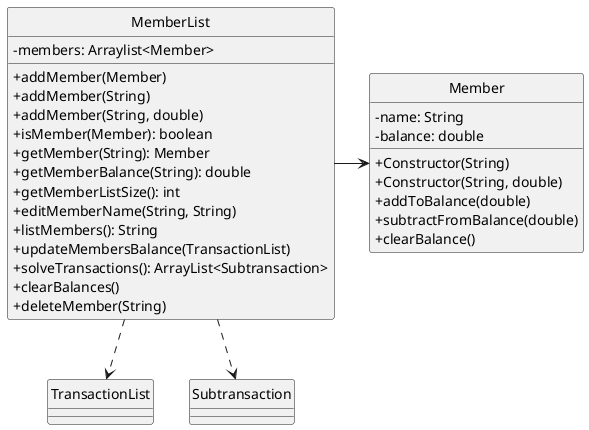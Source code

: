 @startuml
skinparam classAttributeIconSize 0
hide circle

class MemberList {
    -members: Arraylist<Member>
    +addMember(Member)
    +addMember(String)
    +addMember(String, double)
    +isMember(Member): boolean
    +getMember(String): Member
    +getMemberBalance(String): double
    +getMemberListSize(): int
    +editMemberName(String, String)
    +listMembers(): String
    +updateMembersBalance(TransactionList)
    +solveTransactions(): ArrayList<Subtransaction>
    +clearBalances()
    +deleteMember(String)
}

class Member {
    -name: String
    -balance: double
    +Constructor(String)
    +Constructor(String, double)
    +addToBalance(double)
    +subtractFromBalance(double)
    +clearBalance()
}

class TransactionList
class Subtransaction

MemberList -> Member
MemberList -[dashed]-> TransactionList
MemberList -[dashed]-> Subtransaction
@enduml